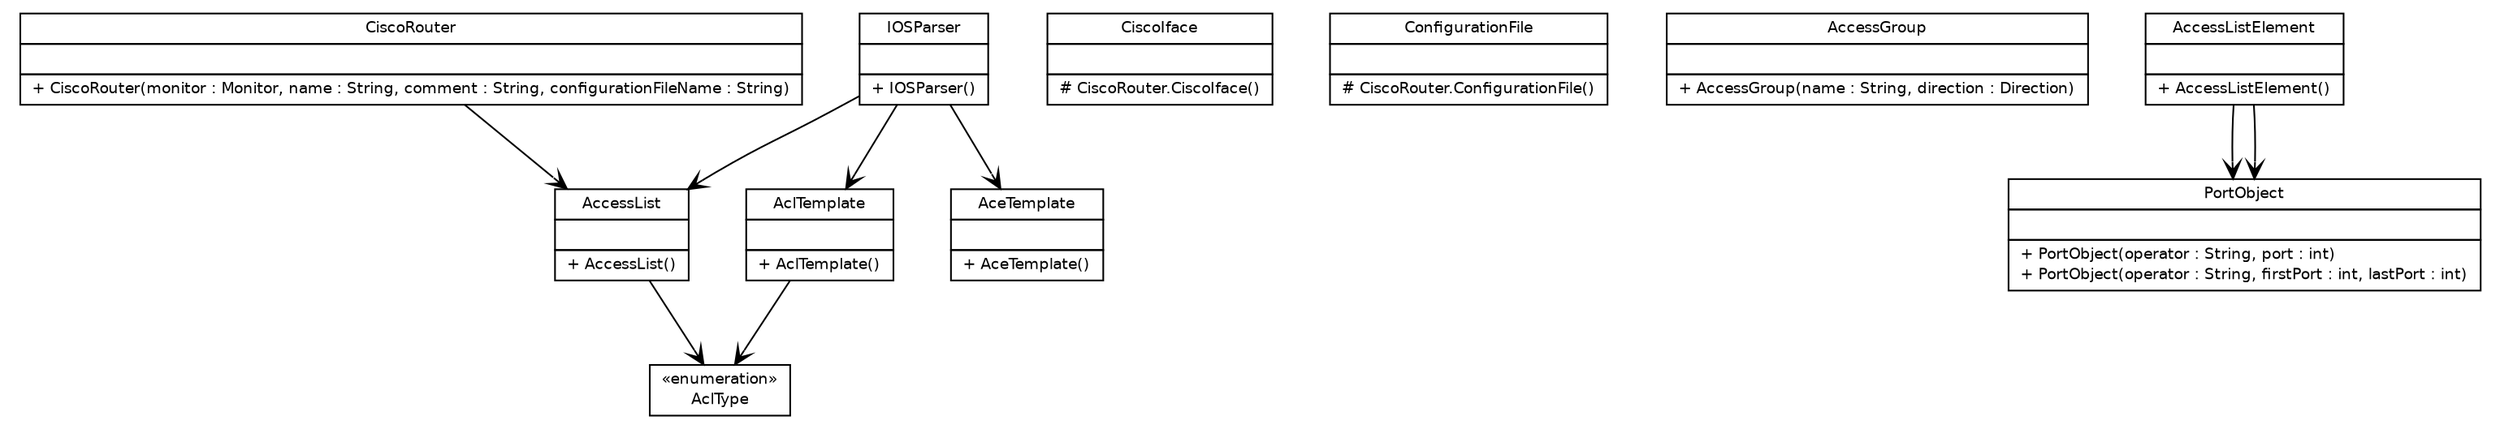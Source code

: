 #!/usr/local/bin/dot
#
# Class diagram 
# Generated by UmlGraph version 4.6 (http://www.spinellis.gr/sw/umlgraph)
#

digraph G {
	edge [fontname="Helvetica",fontsize=10,labelfontname="Helvetica",labelfontsize=10];
	node [fontname="Helvetica",fontsize=10,shape=plaintext];
	// fr.univrennes1.cri.jtacl.equipments.cisco.router.CiscoRouter
	c1271 [label=<<table border="0" cellborder="1" cellspacing="0" cellpadding="2" port="p" href="./CiscoRouter.html">
		<tr><td><table border="0" cellspacing="0" cellpadding="1">
			<tr><td> CiscoRouter </td></tr>
		</table></td></tr>
		<tr><td><table border="0" cellspacing="0" cellpadding="1">
			<tr><td align="left">  </td></tr>
		</table></td></tr>
		<tr><td><table border="0" cellspacing="0" cellpadding="1">
			<tr><td align="left"> + CiscoRouter(monitor : Monitor, name : String, comment : String, configurationFileName : String) </td></tr>
		</table></td></tr>
		</table>>, fontname="Helvetica", fontcolor="black", fontsize=9.0];
	// fr.univrennes1.cri.jtacl.equipments.cisco.router.CiscoRouter.CiscoIface
	c1272 [label=<<table border="0" cellborder="1" cellspacing="0" cellpadding="2" port="p" href="./CiscoRouter.CiscoIface.html">
		<tr><td><table border="0" cellspacing="0" cellpadding="1">
			<tr><td> CiscoIface </td></tr>
		</table></td></tr>
		<tr><td><table border="0" cellspacing="0" cellpadding="1">
			<tr><td align="left">  </td></tr>
		</table></td></tr>
		<tr><td><table border="0" cellspacing="0" cellpadding="1">
			<tr><td align="left"> # CiscoRouter.CiscoIface() </td></tr>
		</table></td></tr>
		</table>>, fontname="Helvetica", fontcolor="black", fontsize=9.0];
	// fr.univrennes1.cri.jtacl.equipments.cisco.router.CiscoRouter.ConfigurationFile
	c1273 [label=<<table border="0" cellborder="1" cellspacing="0" cellpadding="2" port="p" href="./CiscoRouter.ConfigurationFile.html">
		<tr><td><table border="0" cellspacing="0" cellpadding="1">
			<tr><td> ConfigurationFile </td></tr>
		</table></td></tr>
		<tr><td><table border="0" cellspacing="0" cellpadding="1">
			<tr><td align="left">  </td></tr>
		</table></td></tr>
		<tr><td><table border="0" cellspacing="0" cellpadding="1">
			<tr><td align="left"> # CiscoRouter.ConfigurationFile() </td></tr>
		</table></td></tr>
		</table>>, fontname="Helvetica", fontcolor="black", fontsize=9.0];
	// fr.univrennes1.cri.jtacl.equipments.cisco.router.AclType
	c1274 [label=<<table border="0" cellborder="1" cellspacing="0" cellpadding="2" port="p" href="./AclType.html">
		<tr><td><table border="0" cellspacing="0" cellpadding="1">
			<tr><td> &laquo;enumeration&raquo; </td></tr>
			<tr><td> AclType </td></tr>
		</table></td></tr>
		</table>>, fontname="Helvetica", fontcolor="black", fontsize=9.0];
	// fr.univrennes1.cri.jtacl.equipments.cisco.router.AccessGroup
	c1275 [label=<<table border="0" cellborder="1" cellspacing="0" cellpadding="2" port="p" href="./AccessGroup.html">
		<tr><td><table border="0" cellspacing="0" cellpadding="1">
			<tr><td> AccessGroup </td></tr>
		</table></td></tr>
		<tr><td><table border="0" cellspacing="0" cellpadding="1">
			<tr><td align="left">  </td></tr>
		</table></td></tr>
		<tr><td><table border="0" cellspacing="0" cellpadding="1">
			<tr><td align="left"> + AccessGroup(name : String, direction : Direction) </td></tr>
		</table></td></tr>
		</table>>, fontname="Helvetica", fontcolor="black", fontsize=9.0];
	// fr.univrennes1.cri.jtacl.equipments.cisco.router.AclTemplate
	c1276 [label=<<table border="0" cellborder="1" cellspacing="0" cellpadding="2" port="p" href="./AclTemplate.html">
		<tr><td><table border="0" cellspacing="0" cellpadding="1">
			<tr><td> AclTemplate </td></tr>
		</table></td></tr>
		<tr><td><table border="0" cellspacing="0" cellpadding="1">
			<tr><td align="left">  </td></tr>
		</table></td></tr>
		<tr><td><table border="0" cellspacing="0" cellpadding="1">
			<tr><td align="left"> + AclTemplate() </td></tr>
		</table></td></tr>
		</table>>, fontname="Helvetica", fontcolor="black", fontsize=9.0];
	// fr.univrennes1.cri.jtacl.equipments.cisco.router.IOSParser
	c1277 [label=<<table border="0" cellborder="1" cellspacing="0" cellpadding="2" port="p" href="./IOSParser.html">
		<tr><td><table border="0" cellspacing="0" cellpadding="1">
			<tr><td> IOSParser </td></tr>
		</table></td></tr>
		<tr><td><table border="0" cellspacing="0" cellpadding="1">
			<tr><td align="left">  </td></tr>
		</table></td></tr>
		<tr><td><table border="0" cellspacing="0" cellpadding="1">
			<tr><td align="left"> + IOSParser() </td></tr>
		</table></td></tr>
		</table>>, fontname="Helvetica", fontcolor="black", fontsize=9.0];
	// fr.univrennes1.cri.jtacl.equipments.cisco.router.AccessList
	c1278 [label=<<table border="0" cellborder="1" cellspacing="0" cellpadding="2" port="p" href="./AccessList.html">
		<tr><td><table border="0" cellspacing="0" cellpadding="1">
			<tr><td> AccessList </td></tr>
		</table></td></tr>
		<tr><td><table border="0" cellspacing="0" cellpadding="1">
			<tr><td align="left">  </td></tr>
		</table></td></tr>
		<tr><td><table border="0" cellspacing="0" cellpadding="1">
			<tr><td align="left"> + AccessList() </td></tr>
		</table></td></tr>
		</table>>, fontname="Helvetica", fontcolor="black", fontsize=9.0];
	// fr.univrennes1.cri.jtacl.equipments.cisco.router.AceTemplate
	c1279 [label=<<table border="0" cellborder="1" cellspacing="0" cellpadding="2" port="p" href="./AceTemplate.html">
		<tr><td><table border="0" cellspacing="0" cellpadding="1">
			<tr><td> AceTemplate </td></tr>
		</table></td></tr>
		<tr><td><table border="0" cellspacing="0" cellpadding="1">
			<tr><td align="left">  </td></tr>
		</table></td></tr>
		<tr><td><table border="0" cellspacing="0" cellpadding="1">
			<tr><td align="left"> + AceTemplate() </td></tr>
		</table></td></tr>
		</table>>, fontname="Helvetica", fontcolor="black", fontsize=9.0];
	// fr.univrennes1.cri.jtacl.equipments.cisco.router.PortObject
	c1280 [label=<<table border="0" cellborder="1" cellspacing="0" cellpadding="2" port="p" href="./PortObject.html">
		<tr><td><table border="0" cellspacing="0" cellpadding="1">
			<tr><td> PortObject </td></tr>
		</table></td></tr>
		<tr><td><table border="0" cellspacing="0" cellpadding="1">
			<tr><td align="left">  </td></tr>
		</table></td></tr>
		<tr><td><table border="0" cellspacing="0" cellpadding="1">
			<tr><td align="left"> + PortObject(operator : String, port : int) </td></tr>
			<tr><td align="left"> + PortObject(operator : String, firstPort : int, lastPort : int) </td></tr>
		</table></td></tr>
		</table>>, fontname="Helvetica", fontcolor="black", fontsize=9.0];
	// fr.univrennes1.cri.jtacl.equipments.cisco.router.AccessListElement
	c1281 [label=<<table border="0" cellborder="1" cellspacing="0" cellpadding="2" port="p" href="./AccessListElement.html">
		<tr><td><table border="0" cellspacing="0" cellpadding="1">
			<tr><td> AccessListElement </td></tr>
		</table></td></tr>
		<tr><td><table border="0" cellspacing="0" cellpadding="1">
			<tr><td align="left">  </td></tr>
		</table></td></tr>
		<tr><td><table border="0" cellspacing="0" cellpadding="1">
			<tr><td align="left"> + AccessListElement() </td></tr>
		</table></td></tr>
		</table>>, fontname="Helvetica", fontcolor="black", fontsize=9.0];
	// fr.univrennes1.cri.jtacl.equipments.cisco.router.CiscoRouter NAVASSOC fr.univrennes1.cri.jtacl.equipments.cisco.router.AccessList
	c1271:p -> c1278:p [taillabel="", label="", headlabel="", fontname="Helvetica", fontcolor="black", fontsize=10.0, color="black", arrowhead=open];
	// fr.univrennes1.cri.jtacl.equipments.cisco.router.AclTemplate NAVASSOC fr.univrennes1.cri.jtacl.equipments.cisco.router.AclType
	c1276:p -> c1274:p [taillabel="", label="", headlabel="", fontname="Helvetica", fontcolor="black", fontsize=10.0, color="black", arrowhead=open];
	// fr.univrennes1.cri.jtacl.equipments.cisco.router.IOSParser NAVASSOC fr.univrennes1.cri.jtacl.equipments.cisco.router.AclTemplate
	c1277:p -> c1276:p [taillabel="", label="", headlabel="", fontname="Helvetica", fontcolor="black", fontsize=10.0, color="black", arrowhead=open];
	// fr.univrennes1.cri.jtacl.equipments.cisco.router.IOSParser NAVASSOC fr.univrennes1.cri.jtacl.equipments.cisco.router.AceTemplate
	c1277:p -> c1279:p [taillabel="", label="", headlabel="", fontname="Helvetica", fontcolor="black", fontsize=10.0, color="black", arrowhead=open];
	// fr.univrennes1.cri.jtacl.equipments.cisco.router.IOSParser NAVASSOC fr.univrennes1.cri.jtacl.equipments.cisco.router.AccessList
	c1277:p -> c1278:p [taillabel="", label="", headlabel="", fontname="Helvetica", fontcolor="black", fontsize=10.0, color="black", arrowhead=open];
	// fr.univrennes1.cri.jtacl.equipments.cisco.router.AccessList NAVASSOC fr.univrennes1.cri.jtacl.equipments.cisco.router.AclType
	c1278:p -> c1274:p [taillabel="", label="", headlabel="", fontname="Helvetica", fontcolor="black", fontsize=10.0, color="black", arrowhead=open];
	// fr.univrennes1.cri.jtacl.equipments.cisco.router.AccessListElement NAVASSOC fr.univrennes1.cri.jtacl.equipments.cisco.router.PortObject
	c1281:p -> c1280:p [taillabel="", label="", headlabel="", fontname="Helvetica", fontcolor="black", fontsize=10.0, color="black", arrowhead=open];
	// fr.univrennes1.cri.jtacl.equipments.cisco.router.AccessListElement NAVASSOC fr.univrennes1.cri.jtacl.equipments.cisco.router.PortObject
	c1281:p -> c1280:p [taillabel="", label="", headlabel="", fontname="Helvetica", fontcolor="black", fontsize=10.0, color="black", arrowhead=open];
}

